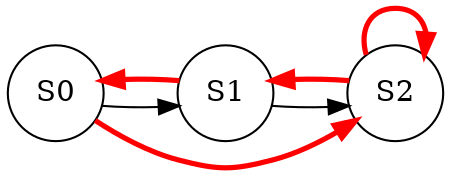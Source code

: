 digraph MarkovPath {
	rankdir=LR size="8,5"
	node [shape=circle]
	S0
	S1
	S2
	S0 -> S1 [color=black]
	S0 -> S2 [color=red penwidth=2.5]
	S1 -> S0 [color=red penwidth=2.5]
	S1 -> S2 [color=black]
	S2 -> S2 [color=red penwidth=2.5]
	S2 -> S1 [color=red penwidth=2.5]
}
